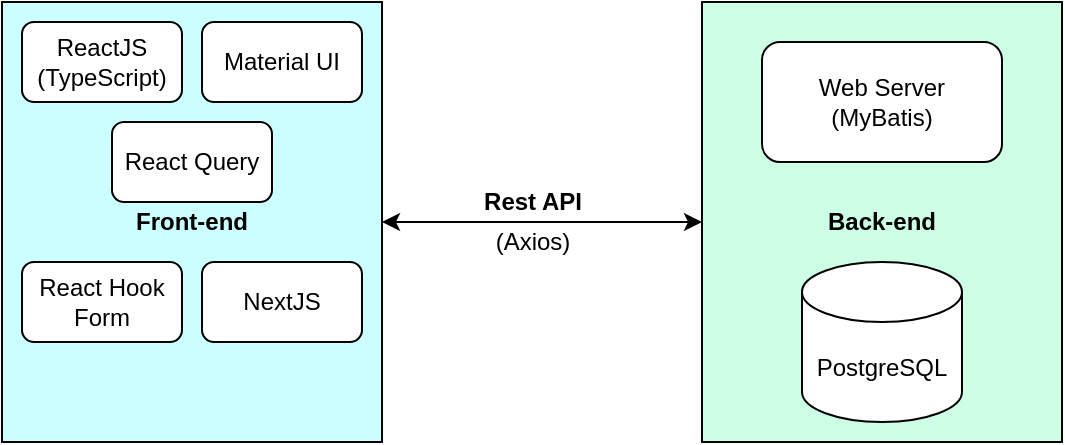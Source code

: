 <mxfile version="18.0.3" type="github"><diagram id="xaaY7KZ0qw0u4RpPUrPP" name="Page-1"><mxGraphModel dx="997" dy="579" grid="0" gridSize="10" guides="1" tooltips="1" connect="1" arrows="1" fold="1" page="1" pageScale="1" pageWidth="850" pageHeight="1100" math="0" shadow="0"><root><mxCell id="0"/><mxCell id="1" parent="0"/><mxCell id="1BCmHlj3xLKdUNRHeidQ-8" value="&lt;b&gt;Front-end&lt;/b&gt;" style="rounded=0;whiteSpace=wrap;html=1;fillColor=#CCFFFF;" vertex="1" parent="1"><mxGeometry x="90" y="180" width="190" height="220" as="geometry"/></mxCell><mxCell id="1BCmHlj3xLKdUNRHeidQ-5" value="&lt;p style=&quot;line-height: 0.3;&quot;&gt;&lt;b&gt;Back-end&lt;/b&gt;&lt;/p&gt;" style="rounded=0;whiteSpace=wrap;html=1;align=center;fillColor=#CCFFE6;" vertex="1" parent="1"><mxGeometry x="440" y="180" width="180" height="220" as="geometry"/></mxCell><mxCell id="1BCmHlj3xLKdUNRHeidQ-1" value="ReactJS (TypeScript)" style="rounded=1;whiteSpace=wrap;html=1;" vertex="1" parent="1"><mxGeometry x="100" y="190" width="80" height="40" as="geometry"/></mxCell><mxCell id="1BCmHlj3xLKdUNRHeidQ-2" value="PostgreSQL" style="shape=cylinder3;whiteSpace=wrap;html=1;boundedLbl=1;backgroundOutline=1;size=15;" vertex="1" parent="1"><mxGeometry x="490" y="310" width="80" height="80" as="geometry"/></mxCell><mxCell id="1BCmHlj3xLKdUNRHeidQ-3" value="Web Server&lt;br&gt;(MyBatis)" style="rounded=1;whiteSpace=wrap;html=1;" vertex="1" parent="1"><mxGeometry x="470" y="200" width="120" height="60" as="geometry"/></mxCell><mxCell id="1BCmHlj3xLKdUNRHeidQ-4" value="" style="endArrow=classic;startArrow=classic;html=1;rounded=0;entryX=0;entryY=0.5;entryDx=0;entryDy=0;exitX=1;exitY=0.5;exitDx=0;exitDy=0;" edge="1" parent="1" source="1BCmHlj3xLKdUNRHeidQ-8" target="1BCmHlj3xLKdUNRHeidQ-5"><mxGeometry width="50" height="50" relative="1" as="geometry"><mxPoint x="400" y="310" as="sourcePoint"/><mxPoint x="450" y="260" as="targetPoint"/></mxGeometry></mxCell><mxCell id="1BCmHlj3xLKdUNRHeidQ-6" value="&lt;b&gt;Rest API&lt;/b&gt;" style="text;html=1;align=center;verticalAlign=middle;resizable=0;points=[];autosize=1;strokeColor=none;fillColor=none;" vertex="1" parent="1"><mxGeometry x="325" y="270" width="60" height="20" as="geometry"/></mxCell><mxCell id="1BCmHlj3xLKdUNRHeidQ-7" value="(Axios)" style="text;html=1;align=center;verticalAlign=middle;resizable=0;points=[];autosize=1;strokeColor=none;fillColor=none;" vertex="1" parent="1"><mxGeometry x="330" y="290" width="50" height="20" as="geometry"/></mxCell><mxCell id="1BCmHlj3xLKdUNRHeidQ-10" value="Material UI" style="rounded=1;whiteSpace=wrap;html=1;" vertex="1" parent="1"><mxGeometry x="190" y="190" width="80" height="40" as="geometry"/></mxCell><mxCell id="1BCmHlj3xLKdUNRHeidQ-11" value="React Hook Form" style="rounded=1;whiteSpace=wrap;html=1;" vertex="1" parent="1"><mxGeometry x="100" y="310" width="80" height="40" as="geometry"/></mxCell><mxCell id="1BCmHlj3xLKdUNRHeidQ-12" value="NextJS" style="rounded=1;whiteSpace=wrap;html=1;" vertex="1" parent="1"><mxGeometry x="190" y="310" width="80" height="40" as="geometry"/></mxCell><mxCell id="1BCmHlj3xLKdUNRHeidQ-13" value="React Query" style="rounded=1;whiteSpace=wrap;html=1;" vertex="1" parent="1"><mxGeometry x="145" y="240" width="80" height="40" as="geometry"/></mxCell></root></mxGraphModel></diagram></mxfile>